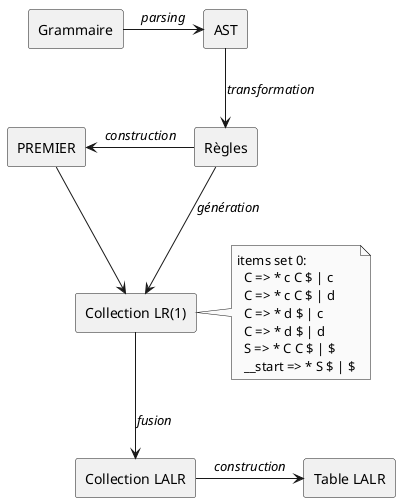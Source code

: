 @startuml

skinparam monochrome true

rectangle "Grammaire" as grammar
rectangle "AST" as ast
rectangle "Règles" as rules
rectangle "PREMIER" as first
rectangle "Collection LR(1)" as lr1
rectangle "Collection LALR" as lalr
rectangle "Table LALR" as table

grammar -> ast : <i>parsing</i>
ast --> rules : <i>transformation</i>
first <- rules : <i>construction</i>
rules --> lr1 : <i>génération</i>
first --> lr1
lr1 --> lalr : <i>fusion</i>
lalr -> table : <i>construction</i>

note right of lr1
  items set 0:
    C => * c C $ | c
    C => * c C $ | d
    C => * d $ | c
    C => * d $ | d
    S => * C C $ | $
    __start => * S $ | $
end note

@enduml
